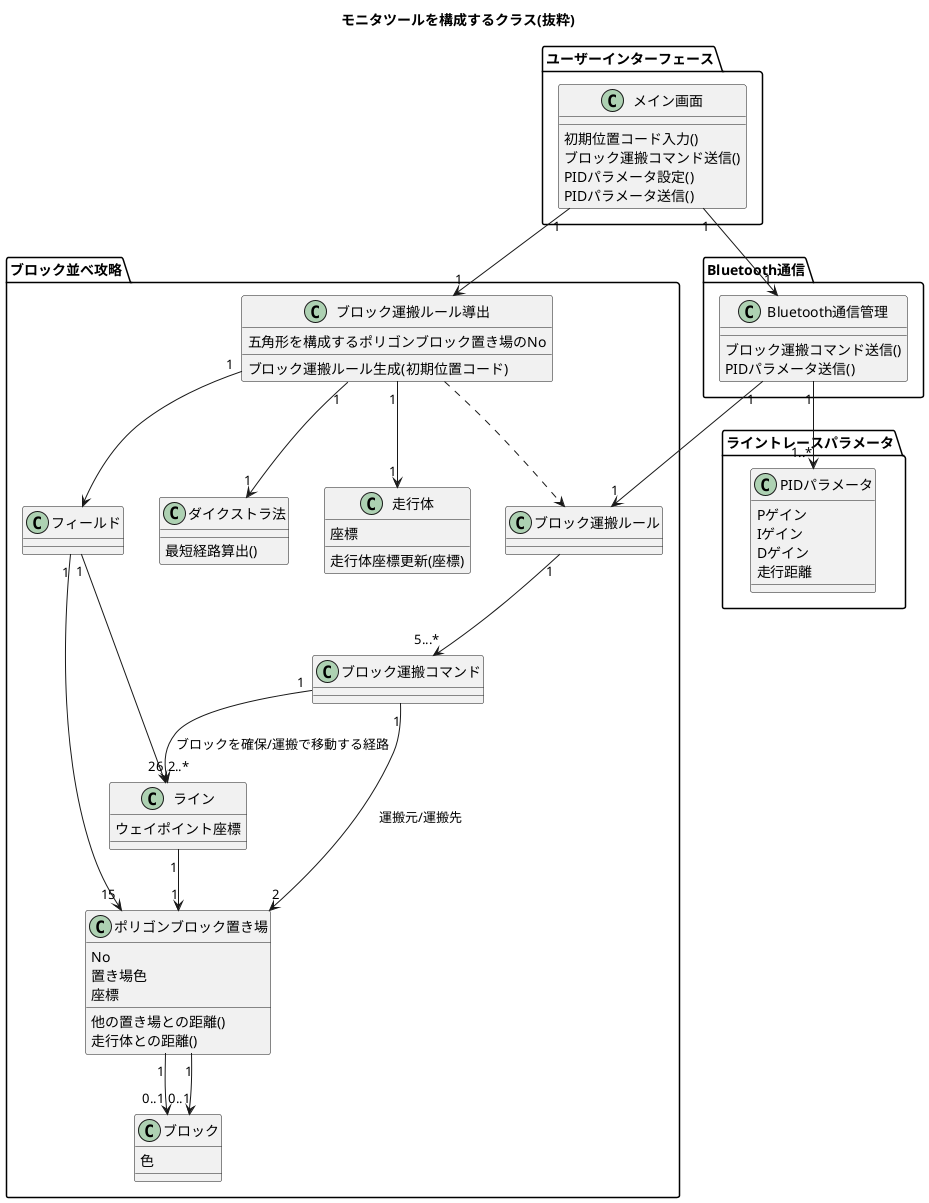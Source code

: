 @startuml

title モニタツールを構成するクラス(抜粋)

 
package ブロック並べ攻略{
    class フィールド

    class ブロック運搬ルール導出{
        五角形を構成するポリゴンブロック置き場のNo
        ブロック運搬ルール生成(初期位置コード)
    }

    class ブロック運搬コマンド{
    }

    ブロック運搬コマンド "1"-->"2..*" ライン : ブロックを確保/運搬で移動する経路
    ブロック運搬コマンド "1"-->"2" ポリゴンブロック置き場 : 運搬元/運搬先

    class ポリゴンブロック置き場{
        No
        置き場色
        座標
        他の置き場との距離()
        走行体との距離()
    }
    
    class ブロック {
        色
    }

    ポリゴンブロック置き場 "1" --> "0..1" ブロック
    ポリゴンブロック置き場 "1" --> "0..1" ブロック

    class ブロック運搬ルール {
        
    }

    ブロック運搬ルール導出 ..> ブロック運搬ルール
    ブロック運搬ルール "1" --> "5...*" ブロック運搬コマンド

    ブロック運搬ルール導出 "1" --> フィールド
    フィールド  "1" -->"26" ライン
    フィールド "1" --> "15" ポリゴンブロック置き場
 
    class ライン{
        ウェイポイント座標
    }

    ライン "1" --> "1" ポリゴンブロック置き場

    class ダイクストラ法{
        最短経路算出()
    }

    class 走行体 {
        座標
        走行体座標更新(座標)
    }

    ブロック運搬ルール導出 "1" --> "1" 走行体
    ブロック運搬ルール導出 "1" --> "1" ダイクストラ法
}

package Bluetooth通信{
    class Bluetooth通信管理{
        ブロック運搬コマンド送信()
        PIDパラメータ送信()
    }
}

package ライントレースパラメータ {
    class PIDパラメータ {
        Pゲイン
        Iゲイン
        Dゲイン
        走行距離
    }
}

Bluetooth通信管理 "1" --> "1..*" PIDパラメータ
Bluetooth通信管理 "1"--> "1" ブロック運搬ルール

package ユーザーインターフェース{
    class メイン画面{
        初期位置コード入力()
        ブロック運搬コマンド送信()
        PIDパラメータ設定()
        PIDパラメータ送信()

    }
}


メイン画面 "1" --> "1" Bluetooth通信管理
メイン画面 "1" --> "1" ブロック運搬ルール導出


@enduml